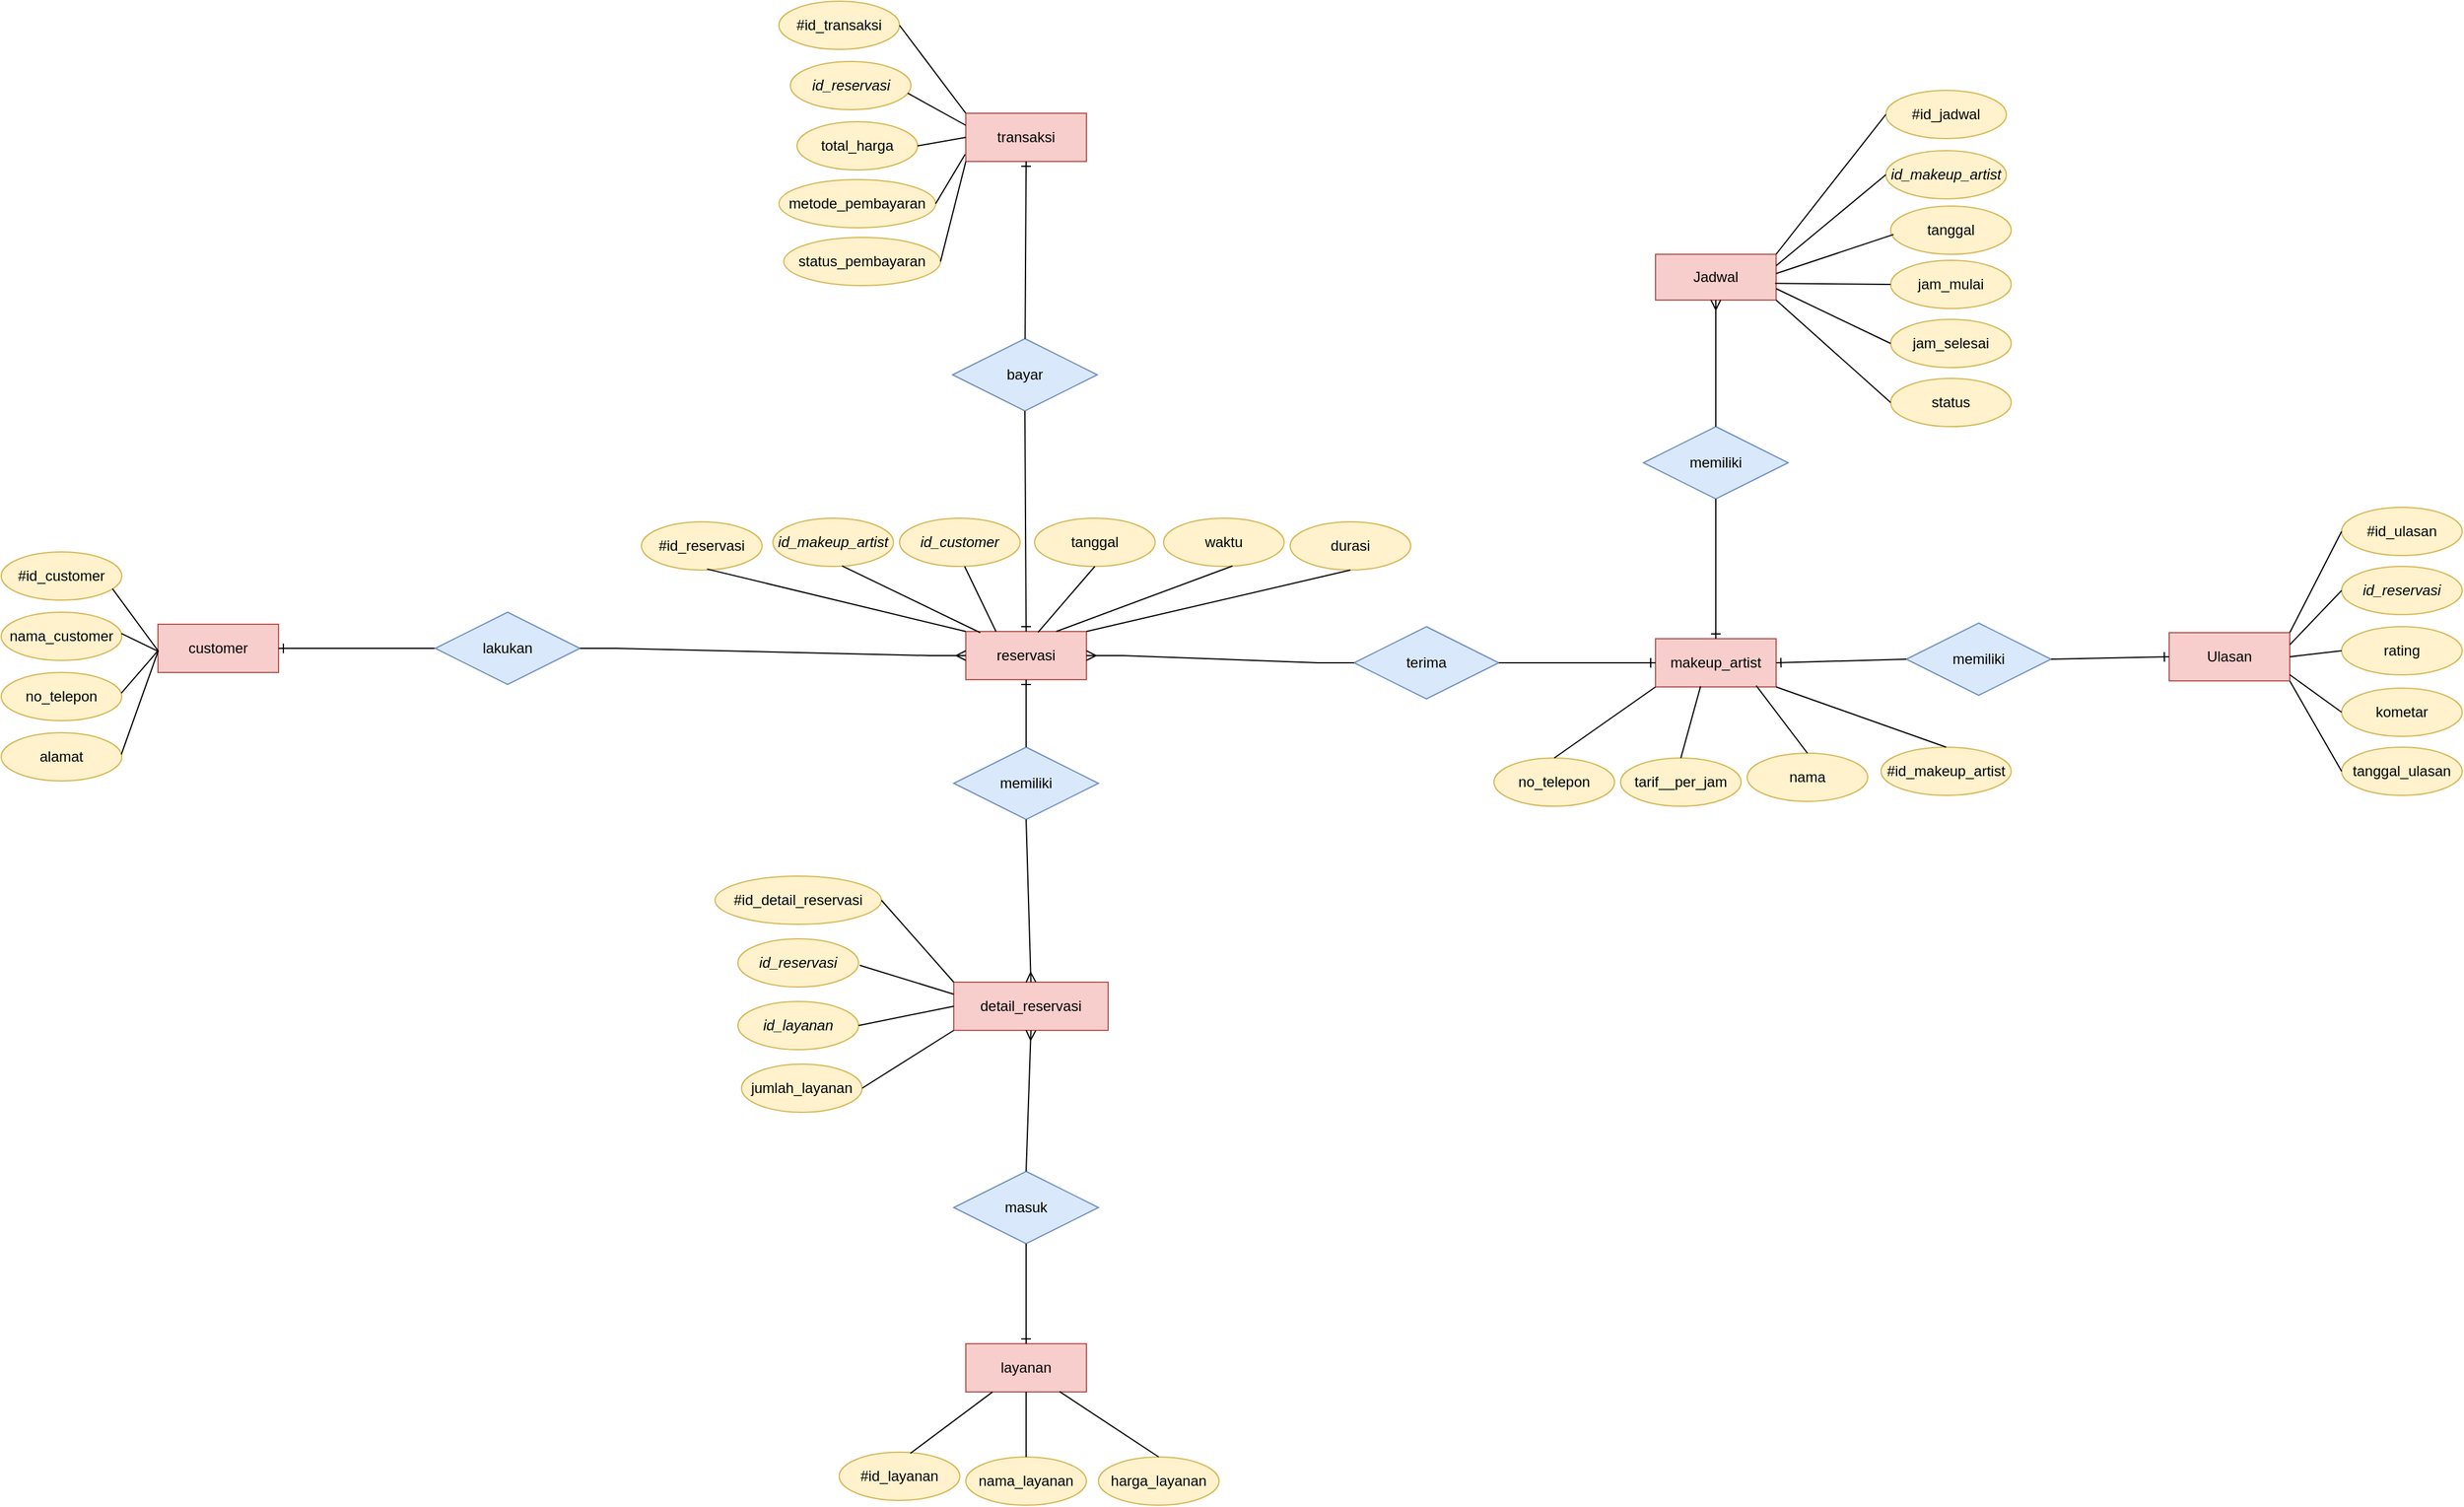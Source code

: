 <mxfile version="26.1.3">
  <diagram name="ERD" id="mqRnHoleAtuB4LZljWnc">
    <mxGraphModel dx="5177" dy="3597" grid="0" gridSize="10" guides="1" tooltips="1" connect="1" arrows="1" fold="1" page="0" pageScale="1" pageWidth="850" pageHeight="1100" math="0" shadow="0">
      <root>
        <mxCell id="0" />
        <mxCell id="1" parent="0" />
        <mxCell id="39gsjnchr3GjjbWTML9K-1" value="reservasi" style="whiteSpace=wrap;html=1;align=center;fillColor=#f8cecc;strokeColor=#b85450;" parent="1" vertex="1">
          <mxGeometry x="778" y="-820" width="100" height="40" as="geometry" />
        </mxCell>
        <mxCell id="39gsjnchr3GjjbWTML9K-2" value="transaksi" style="whiteSpace=wrap;html=1;align=center;fillColor=#f8cecc;strokeColor=#b85450;" parent="1" vertex="1">
          <mxGeometry x="778" y="-1250" width="100" height="40" as="geometry" />
        </mxCell>
        <mxCell id="39gsjnchr3GjjbWTML9K-3" value="makeup_artist" style="whiteSpace=wrap;html=1;align=center;fillColor=#f8cecc;strokeColor=#b85450;" parent="1" vertex="1">
          <mxGeometry x="1350" y="-814" width="100" height="40" as="geometry" />
        </mxCell>
        <mxCell id="39gsjnchr3GjjbWTML9K-4" value="layanan" style="whiteSpace=wrap;html=1;align=center;fillColor=#f8cecc;strokeColor=#b85450;" parent="1" vertex="1">
          <mxGeometry x="778" y="-229" width="100" height="40" as="geometry" />
        </mxCell>
        <mxCell id="39gsjnchr3GjjbWTML9K-5" value="customer" style="whiteSpace=wrap;html=1;align=center;fillColor=#f8cecc;strokeColor=#b85450;" parent="1" vertex="1">
          <mxGeometry x="108" y="-826" width="100" height="40" as="geometry" />
        </mxCell>
        <mxCell id="39gsjnchr3GjjbWTML9K-6" value="alamat" style="ellipse;whiteSpace=wrap;html=1;align=center;fillColor=#fff2cc;strokeColor=#d6b656;" parent="1" vertex="1">
          <mxGeometry x="-22" y="-736" width="100" height="40" as="geometry" />
        </mxCell>
        <mxCell id="39gsjnchr3GjjbWTML9K-7" value="no_telepon" style="ellipse;whiteSpace=wrap;html=1;align=center;fillColor=#fff2cc;strokeColor=#d6b656;" parent="1" vertex="1">
          <mxGeometry x="-22" y="-786" width="100" height="40" as="geometry" />
        </mxCell>
        <mxCell id="39gsjnchr3GjjbWTML9K-8" value="nama_customer" style="ellipse;whiteSpace=wrap;html=1;align=center;fillColor=#fff2cc;strokeColor=#d6b656;" parent="1" vertex="1">
          <mxGeometry x="-22" y="-836" width="100" height="40" as="geometry" />
        </mxCell>
        <mxCell id="39gsjnchr3GjjbWTML9K-9" value="#id_customer" style="ellipse;whiteSpace=wrap;html=1;align=center;fillColor=#fff2cc;strokeColor=#d6b656;" parent="1" vertex="1">
          <mxGeometry x="-22" y="-886" width="100" height="40" as="geometry" />
        </mxCell>
        <mxCell id="39gsjnchr3GjjbWTML9K-18" value="no_telepon" style="ellipse;whiteSpace=wrap;html=1;align=center;fillColor=#fff2cc;strokeColor=#d6b656;" parent="1" vertex="1">
          <mxGeometry x="1216" y="-715" width="100" height="40" as="geometry" />
        </mxCell>
        <mxCell id="39gsjnchr3GjjbWTML9K-19" value="tarif__per_jam" style="ellipse;whiteSpace=wrap;html=1;align=center;fillColor=#fff2cc;strokeColor=#d6b656;" parent="1" vertex="1">
          <mxGeometry x="1321" y="-715" width="100" height="40" as="geometry" />
        </mxCell>
        <mxCell id="39gsjnchr3GjjbWTML9K-21" value="nama" style="ellipse;whiteSpace=wrap;html=1;align=center;fillColor=#fff2cc;strokeColor=#d6b656;" parent="1" vertex="1">
          <mxGeometry x="1426" y="-719" width="100" height="40" as="geometry" />
        </mxCell>
        <mxCell id="39gsjnchr3GjjbWTML9K-22" value="#id_makeup_artist" style="ellipse;whiteSpace=wrap;html=1;align=center;fillColor=#fff2cc;strokeColor=#d6b656;" parent="1" vertex="1">
          <mxGeometry x="1537" y="-724" width="108" height="40" as="geometry" />
        </mxCell>
        <mxCell id="39gsjnchr3GjjbWTML9K-50" value="#id_layanan" style="ellipse;whiteSpace=wrap;html=1;align=center;fillColor=#fff2cc;strokeColor=#d6b656;" parent="1" vertex="1">
          <mxGeometry x="673" y="-139" width="100" height="40" as="geometry" />
        </mxCell>
        <mxCell id="39gsjnchr3GjjbWTML9K-59" value="#id_transaksi" style="ellipse;whiteSpace=wrap;html=1;align=center;fillColor=#fff2cc;strokeColor=#d6b656;" parent="1" vertex="1">
          <mxGeometry x="623" y="-1343" width="100" height="40" as="geometry" />
        </mxCell>
        <mxCell id="39gsjnchr3GjjbWTML9K-60" value="&lt;i&gt;id_reservasi&lt;/i&gt;" style="ellipse;whiteSpace=wrap;html=1;align=center;fillColor=#fff2cc;strokeColor=#d6b656;" parent="1" vertex="1">
          <mxGeometry x="632.5" y="-1293" width="100" height="40" as="geometry" />
        </mxCell>
        <mxCell id="39gsjnchr3GjjbWTML9K-61" value="total_harga" style="ellipse;whiteSpace=wrap;html=1;align=center;fillColor=#fff2cc;strokeColor=#d6b656;" parent="1" vertex="1">
          <mxGeometry x="638" y="-1243" width="100" height="40" as="geometry" />
        </mxCell>
        <mxCell id="39gsjnchr3GjjbWTML9K-62" value="metode_pembayaran" style="ellipse;whiteSpace=wrap;html=1;align=center;fillColor=#fff2cc;strokeColor=#d6b656;" parent="1" vertex="1">
          <mxGeometry x="623" y="-1195" width="130" height="40" as="geometry" />
        </mxCell>
        <mxCell id="39gsjnchr3GjjbWTML9K-63" value="status_pembayaran" style="ellipse;whiteSpace=wrap;html=1;align=center;fillColor=#fff2cc;strokeColor=#d6b656;" parent="1" vertex="1">
          <mxGeometry x="627" y="-1147" width="130" height="40" as="geometry" />
        </mxCell>
        <mxCell id="sZu51_ly2vgdn9Agz_vI-2" value="terima" style="shape=rhombus;perimeter=rhombusPerimeter;whiteSpace=wrap;html=1;align=center;fillColor=#dae8fc;strokeColor=#6c8ebf;" parent="1" vertex="1">
          <mxGeometry x="1100" y="-824" width="120" height="60" as="geometry" />
        </mxCell>
        <mxCell id="sZu51_ly2vgdn9Agz_vI-3" value="bayar" style="shape=rhombus;perimeter=rhombusPerimeter;whiteSpace=wrap;html=1;align=center;fillColor=#dae8fc;strokeColor=#6c8ebf;" parent="1" vertex="1">
          <mxGeometry x="767" y="-1063" width="120" height="60" as="geometry" />
        </mxCell>
        <mxCell id="sZu51_ly2vgdn9Agz_vI-16" value="" style="edgeStyle=entityRelationEdgeStyle;fontSize=12;html=1;endArrow=ERone;endFill=1;rounded=0;entryX=1;entryY=0.5;entryDx=0;entryDy=0;exitX=0;exitY=0.5;exitDx=0;exitDy=0;" parent="1" source="sZu51_ly2vgdn9Agz_vI-1" target="39gsjnchr3GjjbWTML9K-5" edge="1">
          <mxGeometry width="100" height="100" relative="1" as="geometry">
            <mxPoint x="258" y="-806" as="sourcePoint" />
            <mxPoint x="288" y="-856" as="targetPoint" />
            <Array as="points">
              <mxPoint x="288" y="-806" />
              <mxPoint x="331" y="-805" />
              <mxPoint x="335" y="-801" />
              <mxPoint x="332" y="-806" />
              <mxPoint x="290" y="-804" />
              <mxPoint x="285" y="-806" />
              <mxPoint x="290" y="-808" />
              <mxPoint x="401" y="-806" />
            </Array>
          </mxGeometry>
        </mxCell>
        <mxCell id="sZu51_ly2vgdn9Agz_vI-1" value="lakukan" style="shape=rhombus;perimeter=rhombusPerimeter;whiteSpace=wrap;html=1;align=center;fillColor=#dae8fc;strokeColor=#6c8ebf;" parent="1" vertex="1">
          <mxGeometry x="338" y="-836" width="120" height="60" as="geometry" />
        </mxCell>
        <mxCell id="sZu51_ly2vgdn9Agz_vI-18" value="" style="edgeStyle=entityRelationEdgeStyle;fontSize=12;html=1;endArrow=ERmany;rounded=0;exitX=1;exitY=0.5;exitDx=0;exitDy=0;entryX=0;entryY=0.5;entryDx=0;entryDy=0;" parent="1" source="sZu51_ly2vgdn9Agz_vI-1" target="39gsjnchr3GjjbWTML9K-1" edge="1">
          <mxGeometry width="100" height="100" relative="1" as="geometry">
            <mxPoint x="888" y="-720" as="sourcePoint" />
            <mxPoint x="988" y="-820" as="targetPoint" />
          </mxGeometry>
        </mxCell>
        <mxCell id="sZu51_ly2vgdn9Agz_vI-19" value="" style="edgeStyle=entityRelationEdgeStyle;fontSize=12;html=1;endArrow=ERone;endFill=1;rounded=0;exitX=1;exitY=0.5;exitDx=0;exitDy=0;" parent="1" source="sZu51_ly2vgdn9Agz_vI-2" target="39gsjnchr3GjjbWTML9K-3" edge="1">
          <mxGeometry width="100" height="100" relative="1" as="geometry">
            <mxPoint x="1084.48" y="-785.12" as="sourcePoint" />
            <mxPoint x="1467" y="-844" as="targetPoint" />
          </mxGeometry>
        </mxCell>
        <mxCell id="sZu51_ly2vgdn9Agz_vI-20" value="" style="edgeStyle=entityRelationEdgeStyle;fontSize=12;html=1;endArrow=ERmany;rounded=0;exitX=0;exitY=0.5;exitDx=0;exitDy=0;entryX=1;entryY=0.5;entryDx=0;entryDy=0;" parent="1" source="sZu51_ly2vgdn9Agz_vI-2" target="39gsjnchr3GjjbWTML9K-1" edge="1">
          <mxGeometry width="100" height="100" relative="1" as="geometry">
            <mxPoint x="1298" y="-770" as="sourcePoint" />
            <mxPoint x="1398" y="-870" as="targetPoint" />
          </mxGeometry>
        </mxCell>
        <mxCell id="sZu51_ly2vgdn9Agz_vI-32" value="" style="fontSize=12;html=1;endArrow=ERone;endFill=1;rounded=0;exitX=0.5;exitY=1;exitDx=0;exitDy=0;entryX=0.5;entryY=0;entryDx=0;entryDy=0;" parent="1" source="sZu51_ly2vgdn9Agz_vI-3" target="39gsjnchr3GjjbWTML9K-1" edge="1">
          <mxGeometry width="100" height="100" relative="1" as="geometry">
            <mxPoint x="1158" y="-900" as="sourcePoint" />
            <mxPoint x="898" y="-970.0" as="targetPoint" />
          </mxGeometry>
        </mxCell>
        <mxCell id="sZu51_ly2vgdn9Agz_vI-33" value="" style="fontSize=12;html=1;endArrow=ERone;endFill=1;rounded=0;entryX=0.5;entryY=1;entryDx=0;entryDy=0;" parent="1" source="sZu51_ly2vgdn9Agz_vI-3" target="39gsjnchr3GjjbWTML9K-2" edge="1">
          <mxGeometry width="100" height="100" relative="1" as="geometry">
            <mxPoint x="1040" y="-1077" as="sourcePoint" />
            <mxPoint x="764" y="-1357" as="targetPoint" />
          </mxGeometry>
        </mxCell>
        <mxCell id="sZu51_ly2vgdn9Agz_vI-106" value="nama_layanan" style="ellipse;whiteSpace=wrap;html=1;align=center;fillColor=#fff2cc;strokeColor=#d6b656;" parent="1" vertex="1">
          <mxGeometry x="778" y="-135" width="100" height="40" as="geometry" />
        </mxCell>
        <mxCell id="sZu51_ly2vgdn9Agz_vI-107" value="harga_layanan" style="ellipse;whiteSpace=wrap;html=1;align=center;fillColor=#fff2cc;strokeColor=#d6b656;" parent="1" vertex="1">
          <mxGeometry x="888" y="-135" width="100" height="40" as="geometry" />
        </mxCell>
        <mxCell id="0qoU3cZGfmDPqSJiigC--2" value="detail_reservasi" style="whiteSpace=wrap;html=1;align=center;fillColor=#f8cecc;strokeColor=#b85450;" parent="1" vertex="1">
          <mxGeometry x="768" y="-529" width="128" height="40" as="geometry" />
        </mxCell>
        <mxCell id="0qoU3cZGfmDPqSJiigC--4" value="&lt;i&gt;id_reservasi&lt;/i&gt;" style="ellipse;whiteSpace=wrap;html=1;align=center;fillColor=#fff2cc;strokeColor=#d6b656;" parent="1" vertex="1">
          <mxGeometry x="589" y="-565" width="100" height="40" as="geometry" />
        </mxCell>
        <mxCell id="0qoU3cZGfmDPqSJiigC--5" value="&lt;i&gt;id_layanan&lt;/i&gt;" style="ellipse;whiteSpace=wrap;html=1;align=center;fillColor=#fff2cc;strokeColor=#d6b656;" parent="1" vertex="1">
          <mxGeometry x="589" y="-513" width="100" height="40" as="geometry" />
        </mxCell>
        <mxCell id="0qoU3cZGfmDPqSJiigC--7" value="jumlah_layanan" style="ellipse;whiteSpace=wrap;html=1;align=center;fillColor=#fff2cc;strokeColor=#d6b656;" parent="1" vertex="1">
          <mxGeometry x="592" y="-461" width="100" height="40" as="geometry" />
        </mxCell>
        <mxCell id="0qoU3cZGfmDPqSJiigC--9" value="masuk" style="shape=rhombus;perimeter=rhombusPerimeter;whiteSpace=wrap;html=1;align=center;fillColor=#dae8fc;strokeColor=#6c8ebf;" parent="1" vertex="1">
          <mxGeometry x="768" y="-372" width="120" height="60" as="geometry" />
        </mxCell>
        <mxCell id="0qoU3cZGfmDPqSJiigC--10" value="memiliki" style="shape=rhombus;perimeter=rhombusPerimeter;whiteSpace=wrap;html=1;align=center;fillColor=#dae8fc;strokeColor=#6c8ebf;" parent="1" vertex="1">
          <mxGeometry x="768" y="-724" width="120" height="60" as="geometry" />
        </mxCell>
        <mxCell id="0qoU3cZGfmDPqSJiigC--18" value="" style="fontSize=12;html=1;endArrow=ERmany;rounded=0;exitX=0.5;exitY=1;exitDx=0;exitDy=0;entryX=0.5;entryY=0;entryDx=0;entryDy=0;" parent="1" source="0qoU3cZGfmDPqSJiigC--10" target="0qoU3cZGfmDPqSJiigC--2" edge="1">
          <mxGeometry width="100" height="100" relative="1" as="geometry">
            <mxPoint x="956" y="-770" as="sourcePoint" />
            <mxPoint x="994" y="-785" as="targetPoint" />
          </mxGeometry>
        </mxCell>
        <mxCell id="0qoU3cZGfmDPqSJiigC--19" value="" style="fontSize=12;html=1;endArrow=ERone;endFill=1;rounded=0;entryX=0.5;entryY=1;entryDx=0;entryDy=0;exitX=0.5;exitY=0;exitDx=0;exitDy=0;" parent="1" source="0qoU3cZGfmDPqSJiigC--10" target="39gsjnchr3GjjbWTML9K-1" edge="1">
          <mxGeometry width="100" height="100" relative="1" as="geometry">
            <mxPoint x="670" y="-680" as="sourcePoint" />
            <mxPoint x="770" y="-780" as="targetPoint" />
          </mxGeometry>
        </mxCell>
        <mxCell id="0qoU3cZGfmDPqSJiigC--20" value="" style="fontSize=12;html=1;endArrow=ERone;endFill=1;rounded=0;exitX=0.5;exitY=1;exitDx=0;exitDy=0;entryX=0.5;entryY=0;entryDx=0;entryDy=0;" parent="1" source="0qoU3cZGfmDPqSJiigC--9" target="39gsjnchr3GjjbWTML9K-4" edge="1">
          <mxGeometry width="100" height="100" relative="1" as="geometry">
            <mxPoint x="915" y="-564" as="sourcePoint" />
            <mxPoint x="964" y="-663" as="targetPoint" />
          </mxGeometry>
        </mxCell>
        <mxCell id="0qoU3cZGfmDPqSJiigC--21" value="" style="fontSize=12;html=1;endArrow=ERmany;rounded=0;exitX=0.5;exitY=0;exitDx=0;exitDy=0;entryX=0.5;entryY=1;entryDx=0;entryDy=0;" parent="1" source="0qoU3cZGfmDPqSJiigC--9" target="0qoU3cZGfmDPqSJiigC--2" edge="1">
          <mxGeometry width="100" height="100" relative="1" as="geometry">
            <mxPoint x="927" y="-659" as="sourcePoint" />
            <mxPoint x="979" y="-685" as="targetPoint" />
          </mxGeometry>
        </mxCell>
        <mxCell id="6PcZLeugjUfpTTE9w5N7-1" value="" style="endArrow=none;html=1;rounded=0;entryX=0.002;entryY=0.554;entryDx=0;entryDy=0;entryPerimeter=0;exitX=0.923;exitY=0.765;exitDx=0;exitDy=0;exitPerimeter=0;" parent="1" source="39gsjnchr3GjjbWTML9K-9" target="39gsjnchr3GjjbWTML9K-5" edge="1">
          <mxGeometry relative="1" as="geometry">
            <mxPoint x="-3" y="-798" as="sourcePoint" />
            <mxPoint x="157" y="-798" as="targetPoint" />
          </mxGeometry>
        </mxCell>
        <mxCell id="6PcZLeugjUfpTTE9w5N7-2" value="" style="endArrow=none;html=1;rounded=0;entryX=0.007;entryY=0.567;entryDx=0;entryDy=0;entryPerimeter=0;exitX=0.997;exitY=0.442;exitDx=0;exitDy=0;exitPerimeter=0;" parent="1" source="39gsjnchr3GjjbWTML9K-8" target="39gsjnchr3GjjbWTML9K-5" edge="1">
          <mxGeometry relative="1" as="geometry">
            <mxPoint x="85" y="-856" as="sourcePoint" />
            <mxPoint x="118" y="-794" as="targetPoint" />
          </mxGeometry>
        </mxCell>
        <mxCell id="6PcZLeugjUfpTTE9w5N7-5" value="" style="endArrow=none;html=1;rounded=0;entryX=0.014;entryY=0.573;entryDx=0;entryDy=0;entryPerimeter=0;exitX=0.996;exitY=0.43;exitDx=0;exitDy=0;exitPerimeter=0;" parent="1" source="39gsjnchr3GjjbWTML9K-7" edge="1">
          <mxGeometry relative="1" as="geometry">
            <mxPoint x="74.8" y="-767.68" as="sourcePoint" />
            <mxPoint x="108" y="-804" as="targetPoint" />
          </mxGeometry>
        </mxCell>
        <mxCell id="6PcZLeugjUfpTTE9w5N7-6" value="" style="endArrow=none;html=1;rounded=0;entryX=-0.001;entryY=0.574;entryDx=0;entryDy=0;entryPerimeter=0;exitX=0.996;exitY=0.451;exitDx=0;exitDy=0;exitPerimeter=0;" parent="1" source="39gsjnchr3GjjbWTML9K-6" target="39gsjnchr3GjjbWTML9K-5" edge="1">
          <mxGeometry relative="1" as="geometry">
            <mxPoint x="86" y="-757" as="sourcePoint" />
            <mxPoint x="119" y="-793" as="targetPoint" />
          </mxGeometry>
        </mxCell>
        <mxCell id="6PcZLeugjUfpTTE9w5N7-15" value="" style="endArrow=none;html=1;rounded=0;exitX=1;exitY=1;exitDx=0;exitDy=0;entryX=0.5;entryY=0;entryDx=0;entryDy=0;" parent="1" source="39gsjnchr3GjjbWTML9K-3" target="39gsjnchr3GjjbWTML9K-22" edge="1">
          <mxGeometry relative="1" as="geometry">
            <mxPoint x="1424" y="-822" as="sourcePoint" />
            <mxPoint x="1584" y="-822" as="targetPoint" />
          </mxGeometry>
        </mxCell>
        <mxCell id="6PcZLeugjUfpTTE9w5N7-16" value="" style="endArrow=none;html=1;rounded=0;exitX=0.835;exitY=0.974;exitDx=0;exitDy=0;entryX=0.5;entryY=0;entryDx=0;entryDy=0;exitPerimeter=0;" parent="1" source="39gsjnchr3GjjbWTML9K-3" target="39gsjnchr3GjjbWTML9K-21" edge="1">
          <mxGeometry relative="1" as="geometry">
            <mxPoint x="1439" y="-804" as="sourcePoint" />
            <mxPoint x="1499" y="-880" as="targetPoint" />
            <Array as="points" />
          </mxGeometry>
        </mxCell>
        <mxCell id="6PcZLeugjUfpTTE9w5N7-18" value="" style="endArrow=none;html=1;rounded=0;exitX=0.374;exitY=0.985;exitDx=0;exitDy=0;entryX=0.5;entryY=0;entryDx=0;entryDy=0;exitPerimeter=0;" parent="1" source="39gsjnchr3GjjbWTML9K-3" target="39gsjnchr3GjjbWTML9K-19" edge="1">
          <mxGeometry relative="1" as="geometry">
            <mxPoint x="1459" y="-782" as="sourcePoint" />
            <mxPoint x="1497" y="-782" as="targetPoint" />
          </mxGeometry>
        </mxCell>
        <mxCell id="6PcZLeugjUfpTTE9w5N7-19" value="" style="endArrow=none;html=1;rounded=0;exitX=0;exitY=1;exitDx=0;exitDy=0;entryX=0.5;entryY=0;entryDx=0;entryDy=0;" parent="1" source="39gsjnchr3GjjbWTML9K-3" target="39gsjnchr3GjjbWTML9K-18" edge="1">
          <mxGeometry relative="1" as="geometry">
            <mxPoint x="1469" y="-772" as="sourcePoint" />
            <mxPoint x="1507" y="-772" as="targetPoint" />
          </mxGeometry>
        </mxCell>
        <mxCell id="6PcZLeugjUfpTTE9w5N7-20" value="" style="endArrow=none;html=1;rounded=0;entryX=0.221;entryY=1.001;entryDx=0;entryDy=0;entryPerimeter=0;" parent="1" target="39gsjnchr3GjjbWTML9K-4" edge="1">
          <mxGeometry relative="1" as="geometry">
            <mxPoint x="732" y="-138" as="sourcePoint" />
            <mxPoint x="781" y="-248" as="targetPoint" />
          </mxGeometry>
        </mxCell>
        <mxCell id="6PcZLeugjUfpTTE9w5N7-21" value="" style="endArrow=none;html=1;rounded=0;entryX=0.5;entryY=1;entryDx=0;entryDy=0;exitX=0.5;exitY=0;exitDx=0;exitDy=0;" parent="1" source="sZu51_ly2vgdn9Agz_vI-106" target="39gsjnchr3GjjbWTML9K-4" edge="1">
          <mxGeometry relative="1" as="geometry">
            <mxPoint x="742" y="-128" as="sourcePoint" />
            <mxPoint x="810" y="-179" as="targetPoint" />
          </mxGeometry>
        </mxCell>
        <mxCell id="6PcZLeugjUfpTTE9w5N7-22" value="" style="endArrow=none;html=1;rounded=0;entryX=0.777;entryY=0.992;entryDx=0;entryDy=0;exitX=0.5;exitY=0;exitDx=0;exitDy=0;entryPerimeter=0;" parent="1" source="sZu51_ly2vgdn9Agz_vI-107" target="39gsjnchr3GjjbWTML9K-4" edge="1">
          <mxGeometry relative="1" as="geometry">
            <mxPoint x="931.9" y="-138.64" as="sourcePoint" />
            <mxPoint x="838" y="-179" as="targetPoint" />
          </mxGeometry>
        </mxCell>
        <mxCell id="6PcZLeugjUfpTTE9w5N7-27" value="" style="endArrow=none;html=1;rounded=0;exitX=1;exitY=0.5;exitDx=0;exitDy=0;entryX=0;entryY=0;entryDx=0;entryDy=0;" parent="1" source="39gsjnchr3GjjbWTML9K-59" target="39gsjnchr3GjjbWTML9K-2" edge="1">
          <mxGeometry relative="1" as="geometry">
            <mxPoint x="385" y="-1225" as="sourcePoint" />
            <mxPoint x="545" y="-1225" as="targetPoint" />
          </mxGeometry>
        </mxCell>
        <mxCell id="6PcZLeugjUfpTTE9w5N7-28" value="" style="endArrow=none;html=1;rounded=0;exitX=0.973;exitY=0.658;exitDx=0;exitDy=0;exitPerimeter=0;entryX=0;entryY=0.25;entryDx=0;entryDy=0;" parent="1" source="39gsjnchr3GjjbWTML9K-60" target="39gsjnchr3GjjbWTML9K-2" edge="1">
          <mxGeometry relative="1" as="geometry">
            <mxPoint x="269" y="-1180" as="sourcePoint" />
            <mxPoint x="778" y="-1226" as="targetPoint" />
          </mxGeometry>
        </mxCell>
        <mxCell id="6PcZLeugjUfpTTE9w5N7-29" value="" style="endArrow=none;html=1;rounded=0;exitX=1;exitY=0.5;exitDx=0;exitDy=0;entryX=0;entryY=0.5;entryDx=0;entryDy=0;" parent="1" source="39gsjnchr3GjjbWTML9K-61" target="39gsjnchr3GjjbWTML9K-2" edge="1">
          <mxGeometry relative="1" as="geometry">
            <mxPoint x="379" y="-1180" as="sourcePoint" />
            <mxPoint x="457" y="-1220" as="targetPoint" />
          </mxGeometry>
        </mxCell>
        <mxCell id="6PcZLeugjUfpTTE9w5N7-30" value="" style="endArrow=none;html=1;rounded=0;exitX=1;exitY=0.5;exitDx=0;exitDy=0;entryX=-0.006;entryY=0.854;entryDx=0;entryDy=0;entryPerimeter=0;" parent="1" source="39gsjnchr3GjjbWTML9K-62" target="39gsjnchr3GjjbWTML9K-2" edge="1">
          <mxGeometry relative="1" as="geometry">
            <mxPoint x="389" y="-1170" as="sourcePoint" />
            <mxPoint x="467" y="-1210" as="targetPoint" />
          </mxGeometry>
        </mxCell>
        <mxCell id="6PcZLeugjUfpTTE9w5N7-31" value="" style="endArrow=none;html=1;rounded=0;exitX=1;exitY=0.5;exitDx=0;exitDy=0;entryX=0;entryY=1;entryDx=0;entryDy=0;" parent="1" source="39gsjnchr3GjjbWTML9K-63" target="39gsjnchr3GjjbWTML9K-2" edge="1">
          <mxGeometry relative="1" as="geometry">
            <mxPoint x="399" y="-1160" as="sourcePoint" />
            <mxPoint x="477" y="-1200" as="targetPoint" />
          </mxGeometry>
        </mxCell>
        <mxCell id="jK-fs9268fX802XM6aWN-2" value="memiliki" style="shape=rhombus;perimeter=rhombusPerimeter;whiteSpace=wrap;html=1;align=center;fillColor=#dae8fc;strokeColor=#6c8ebf;" parent="1" vertex="1">
          <mxGeometry x="1340" y="-990" width="120" height="60" as="geometry" />
        </mxCell>
        <mxCell id="jK-fs9268fX802XM6aWN-3" value="Jadwal" style="whiteSpace=wrap;html=1;align=center;fillColor=#f8cecc;strokeColor=#b85450;" parent="1" vertex="1">
          <mxGeometry x="1350" y="-1133" width="100" height="38" as="geometry" />
        </mxCell>
        <mxCell id="jK-fs9268fX802XM6aWN-5" value="" style="fontSize=12;html=1;endArrow=ERone;endFill=1;rounded=0;exitX=0.5;exitY=1;exitDx=0;exitDy=0;entryX=0.5;entryY=0;entryDx=0;entryDy=0;" parent="1" source="jK-fs9268fX802XM6aWN-2" target="39gsjnchr3GjjbWTML9K-3" edge="1">
          <mxGeometry width="100" height="100" relative="1" as="geometry">
            <mxPoint x="1155" y="-860" as="sourcePoint" />
            <mxPoint x="1255" y="-960" as="targetPoint" />
          </mxGeometry>
        </mxCell>
        <mxCell id="jK-fs9268fX802XM6aWN-6" value="" style="fontSize=12;html=1;endArrow=ERmany;rounded=0;exitX=0.5;exitY=0;exitDx=0;exitDy=0;entryX=0.5;entryY=1;entryDx=0;entryDy=0;" parent="1" source="jK-fs9268fX802XM6aWN-2" target="jK-fs9268fX802XM6aWN-3" edge="1">
          <mxGeometry width="100" height="100" relative="1" as="geometry">
            <mxPoint x="1155" y="-1018" as="sourcePoint" />
            <mxPoint x="1255" y="-1118" as="targetPoint" />
          </mxGeometry>
        </mxCell>
        <mxCell id="jK-fs9268fX802XM6aWN-7" value="memiliki" style="shape=rhombus;perimeter=rhombusPerimeter;whiteSpace=wrap;html=1;align=center;fillColor=#dae8fc;strokeColor=#6c8ebf;" parent="1" vertex="1">
          <mxGeometry x="1558" y="-827" width="120" height="60" as="geometry" />
        </mxCell>
        <mxCell id="jK-fs9268fX802XM6aWN-8" value="Ulasan" style="whiteSpace=wrap;html=1;align=center;fillColor=#f8cecc;strokeColor=#b85450;" parent="1" vertex="1">
          <mxGeometry x="1776" y="-819" width="100" height="40" as="geometry" />
        </mxCell>
        <mxCell id="jK-fs9268fX802XM6aWN-9" value="" style="fontSize=12;html=1;endArrow=ERone;endFill=1;rounded=0;exitX=1;exitY=0.5;exitDx=0;exitDy=0;entryX=0;entryY=0.5;entryDx=0;entryDy=0;" parent="1" source="jK-fs9268fX802XM6aWN-7" target="jK-fs9268fX802XM6aWN-8" edge="1">
          <mxGeometry width="100" height="100" relative="1" as="geometry">
            <mxPoint x="1756" y="-798.0" as="sourcePoint" />
            <mxPoint x="1912" y="-1052" as="targetPoint" />
          </mxGeometry>
        </mxCell>
        <mxCell id="jK-fs9268fX802XM6aWN-11" value="&lt;i&gt;id_makeup_artist&lt;/i&gt;" style="ellipse;whiteSpace=wrap;html=1;align=center;fillColor=#fff2cc;strokeColor=#d6b656;" parent="1" vertex="1">
          <mxGeometry x="1541" y="-1219" width="100" height="40" as="geometry" />
        </mxCell>
        <mxCell id="jK-fs9268fX802XM6aWN-12" value="jam_mulai" style="ellipse;whiteSpace=wrap;html=1;align=center;fillColor=#fff2cc;strokeColor=#d6b656;" parent="1" vertex="1">
          <mxGeometry x="1545" y="-1128" width="100" height="40" as="geometry" />
        </mxCell>
        <mxCell id="jK-fs9268fX802XM6aWN-13" value="jam_selesai" style="ellipse;whiteSpace=wrap;html=1;align=center;fillColor=#fff2cc;strokeColor=#d6b656;" parent="1" vertex="1">
          <mxGeometry x="1545" y="-1079" width="100" height="40" as="geometry" />
        </mxCell>
        <mxCell id="jK-fs9268fX802XM6aWN-14" value="status" style="ellipse;whiteSpace=wrap;html=1;align=center;fillColor=#fff2cc;strokeColor=#d6b656;" parent="1" vertex="1">
          <mxGeometry x="1545" y="-1030" width="100" height="40" as="geometry" />
        </mxCell>
        <mxCell id="jK-fs9268fX802XM6aWN-17" value="#id_jadwal" style="ellipse;whiteSpace=wrap;html=1;align=center;fillColor=#fff2cc;strokeColor=#d6b656;" parent="1" vertex="1">
          <mxGeometry x="1541" y="-1269" width="100" height="40" as="geometry" />
        </mxCell>
        <mxCell id="jK-fs9268fX802XM6aWN-18" value="tanggal" style="ellipse;whiteSpace=wrap;html=1;align=center;fillColor=#fff2cc;strokeColor=#d6b656;" parent="1" vertex="1">
          <mxGeometry x="1545" y="-1173" width="100" height="40" as="geometry" />
        </mxCell>
        <mxCell id="jK-fs9268fX802XM6aWN-19" value="kometar" style="ellipse;whiteSpace=wrap;html=1;align=center;fillColor=#fff2cc;strokeColor=#d6b656;" parent="1" vertex="1">
          <mxGeometry x="1919" y="-773" width="100" height="40" as="geometry" />
        </mxCell>
        <mxCell id="jK-fs9268fX802XM6aWN-20" value="rating" style="ellipse;whiteSpace=wrap;html=1;align=center;fillColor=#fff2cc;strokeColor=#d6b656;" parent="1" vertex="1">
          <mxGeometry x="1919" y="-824" width="100" height="40" as="geometry" />
        </mxCell>
        <mxCell id="jK-fs9268fX802XM6aWN-21" value="&lt;i&gt;id_reservasi&lt;/i&gt;" style="ellipse;whiteSpace=wrap;html=1;align=center;fillColor=#fff2cc;strokeColor=#d6b656;" parent="1" vertex="1">
          <mxGeometry x="1919" y="-874" width="100" height="40" as="geometry" />
        </mxCell>
        <mxCell id="jK-fs9268fX802XM6aWN-22" value="#id_ulasan" style="ellipse;whiteSpace=wrap;html=1;align=center;fillColor=#fff2cc;strokeColor=#d6b656;" parent="1" vertex="1">
          <mxGeometry x="1919" y="-923" width="100" height="40" as="geometry" />
        </mxCell>
        <mxCell id="jK-fs9268fX802XM6aWN-25" value="tanggal_ulasan" style="ellipse;whiteSpace=wrap;html=1;align=center;fillColor=#fff2cc;strokeColor=#d6b656;" parent="1" vertex="1">
          <mxGeometry x="1919" y="-724" width="100" height="40" as="geometry" />
        </mxCell>
        <mxCell id="jK-fs9268fX802XM6aWN-28" value="" style="endArrow=none;html=1;rounded=0;exitX=1;exitY=0;exitDx=0;exitDy=0;entryX=0;entryY=0.5;entryDx=0;entryDy=0;" parent="1" source="jK-fs9268fX802XM6aWN-8" target="jK-fs9268fX802XM6aWN-22" edge="1">
          <mxGeometry relative="1" as="geometry">
            <mxPoint x="1912" y="-857" as="sourcePoint" />
            <mxPoint x="2072" y="-857" as="targetPoint" />
          </mxGeometry>
        </mxCell>
        <mxCell id="jK-fs9268fX802XM6aWN-29" value="" style="endArrow=none;html=1;rounded=0;exitX=1;exitY=1;exitDx=0;exitDy=0;entryX=0;entryY=0.5;entryDx=0;entryDy=0;" parent="1" source="jK-fs9268fX802XM6aWN-8" target="jK-fs9268fX802XM6aWN-25" edge="1">
          <mxGeometry relative="1" as="geometry">
            <mxPoint x="1912" y="-857" as="sourcePoint" />
            <mxPoint x="2072" y="-857" as="targetPoint" />
          </mxGeometry>
        </mxCell>
        <mxCell id="jK-fs9268fX802XM6aWN-30" value="" style="endArrow=none;html=1;rounded=0;exitX=0.998;exitY=0.868;exitDx=0;exitDy=0;exitPerimeter=0;entryX=0;entryY=0.5;entryDx=0;entryDy=0;" parent="1" source="jK-fs9268fX802XM6aWN-8" target="jK-fs9268fX802XM6aWN-19" edge="1">
          <mxGeometry relative="1" as="geometry">
            <mxPoint x="1912" y="-857" as="sourcePoint" />
            <mxPoint x="2072" y="-857" as="targetPoint" />
          </mxGeometry>
        </mxCell>
        <mxCell id="jK-fs9268fX802XM6aWN-31" value="" style="endArrow=none;html=1;rounded=0;exitX=1;exitY=0.5;exitDx=0;exitDy=0;entryX=0;entryY=0.5;entryDx=0;entryDy=0;" parent="1" source="jK-fs9268fX802XM6aWN-8" target="jK-fs9268fX802XM6aWN-20" edge="1">
          <mxGeometry relative="1" as="geometry">
            <mxPoint x="1912" y="-857" as="sourcePoint" />
            <mxPoint x="2072" y="-857" as="targetPoint" />
          </mxGeometry>
        </mxCell>
        <mxCell id="jK-fs9268fX802XM6aWN-32" value="" style="endArrow=none;html=1;rounded=0;entryX=0;entryY=0.5;entryDx=0;entryDy=0;exitX=1;exitY=0.25;exitDx=0;exitDy=0;" parent="1" source="jK-fs9268fX802XM6aWN-8" target="jK-fs9268fX802XM6aWN-21" edge="1">
          <mxGeometry relative="1" as="geometry">
            <mxPoint x="1877" y="-809" as="sourcePoint" />
            <mxPoint x="2072" y="-857" as="targetPoint" />
          </mxGeometry>
        </mxCell>
        <mxCell id="jK-fs9268fX802XM6aWN-33" value="" style="endArrow=none;html=1;rounded=0;entryX=0;entryY=0.5;entryDx=0;entryDy=0;exitX=1;exitY=1;exitDx=0;exitDy=0;" parent="1" source="jK-fs9268fX802XM6aWN-3" target="jK-fs9268fX802XM6aWN-14" edge="1">
          <mxGeometry relative="1" as="geometry">
            <mxPoint x="1251" y="-1173" as="sourcePoint" />
            <mxPoint x="1411" y="-1173" as="targetPoint" />
          </mxGeometry>
        </mxCell>
        <mxCell id="jK-fs9268fX802XM6aWN-34" value="" style="endArrow=none;html=1;rounded=0;exitX=1;exitY=0.75;exitDx=0;exitDy=0;entryX=0;entryY=0.5;entryDx=0;entryDy=0;" parent="1" source="jK-fs9268fX802XM6aWN-3" target="jK-fs9268fX802XM6aWN-13" edge="1">
          <mxGeometry relative="1" as="geometry">
            <mxPoint x="1251" y="-1173" as="sourcePoint" />
            <mxPoint x="1561" y="-1091" as="targetPoint" />
          </mxGeometry>
        </mxCell>
        <mxCell id="jK-fs9268fX802XM6aWN-35" value="" style="endArrow=none;html=1;rounded=0;exitX=0;exitY=0.5;exitDx=0;exitDy=0;entryX=0.992;entryY=0.636;entryDx=0;entryDy=0;entryPerimeter=0;" parent="1" source="jK-fs9268fX802XM6aWN-12" target="jK-fs9268fX802XM6aWN-3" edge="1">
          <mxGeometry relative="1" as="geometry">
            <mxPoint x="1251" y="-1173" as="sourcePoint" />
            <mxPoint x="1411" y="-1173" as="targetPoint" />
          </mxGeometry>
        </mxCell>
        <mxCell id="jK-fs9268fX802XM6aWN-36" value="" style="endArrow=none;html=1;rounded=0;exitX=0.024;exitY=0.589;exitDx=0;exitDy=0;exitPerimeter=0;" parent="1" source="jK-fs9268fX802XM6aWN-18" edge="1">
          <mxGeometry relative="1" as="geometry">
            <mxPoint x="1281" y="-1197" as="sourcePoint" />
            <mxPoint x="1450" y="-1117" as="targetPoint" />
          </mxGeometry>
        </mxCell>
        <mxCell id="jK-fs9268fX802XM6aWN-37" value="" style="endArrow=none;html=1;rounded=0;exitX=0;exitY=0.5;exitDx=0;exitDy=0;entryX=1;entryY=0.25;entryDx=0;entryDy=0;" parent="1" source="jK-fs9268fX802XM6aWN-11" target="jK-fs9268fX802XM6aWN-3" edge="1">
          <mxGeometry relative="1" as="geometry">
            <mxPoint x="1251" y="-1173" as="sourcePoint" />
            <mxPoint x="1411" y="-1173" as="targetPoint" />
          </mxGeometry>
        </mxCell>
        <mxCell id="jK-fs9268fX802XM6aWN-38" value="" style="endArrow=none;html=1;rounded=0;exitX=0;exitY=0.5;exitDx=0;exitDy=0;entryX=1;entryY=0;entryDx=0;entryDy=0;" parent="1" source="jK-fs9268fX802XM6aWN-17" target="jK-fs9268fX802XM6aWN-3" edge="1">
          <mxGeometry relative="1" as="geometry">
            <mxPoint x="1251" y="-1173" as="sourcePoint" />
            <mxPoint x="1350" y="-1133" as="targetPoint" />
          </mxGeometry>
        </mxCell>
        <mxCell id="0qoU3cZGfmDPqSJiigC--3" value="#id_detail_reservasi" style="ellipse;whiteSpace=wrap;html=1;align=center;fillColor=#fff2cc;strokeColor=#d6b656;" parent="1" vertex="1">
          <mxGeometry x="570" y="-617" width="138" height="40" as="geometry" />
        </mxCell>
        <mxCell id="jK-fs9268fX802XM6aWN-42" value="" style="endArrow=none;html=1;rounded=0;entryX=0;entryY=0.25;entryDx=0;entryDy=0;" parent="1" target="0qoU3cZGfmDPqSJiigC--2" edge="1">
          <mxGeometry relative="1" as="geometry">
            <mxPoint x="690" y="-543" as="sourcePoint" />
            <mxPoint x="979" y="-327" as="targetPoint" />
          </mxGeometry>
        </mxCell>
        <mxCell id="jK-fs9268fX802XM6aWN-43" value="" style="endArrow=none;html=1;rounded=0;entryX=0;entryY=0.5;entryDx=0;entryDy=0;exitX=1;exitY=0.5;exitDx=0;exitDy=0;" parent="1" source="0qoU3cZGfmDPqSJiigC--5" target="0qoU3cZGfmDPqSJiigC--2" edge="1">
          <mxGeometry relative="1" as="geometry">
            <mxPoint x="690" y="-493" as="sourcePoint" />
            <mxPoint x="879" y="-343" as="targetPoint" />
          </mxGeometry>
        </mxCell>
        <mxCell id="jK-fs9268fX802XM6aWN-44" value="" style="endArrow=none;html=1;rounded=0;exitX=1;exitY=0.5;exitDx=0;exitDy=0;entryX=0;entryY=1;entryDx=0;entryDy=0;" parent="1" source="0qoU3cZGfmDPqSJiigC--7" target="0qoU3cZGfmDPqSJiigC--2" edge="1">
          <mxGeometry relative="1" as="geometry">
            <mxPoint x="879" y="-287" as="sourcePoint" />
            <mxPoint x="765" y="-487" as="targetPoint" />
          </mxGeometry>
        </mxCell>
        <mxCell id="jK-fs9268fX802XM6aWN-45" value="" style="endArrow=none;html=1;rounded=0;exitX=1;exitY=0.5;exitDx=0;exitDy=0;entryX=0;entryY=0;entryDx=0;entryDy=0;" parent="1" source="0qoU3cZGfmDPqSJiigC--3" target="0qoU3cZGfmDPqSJiigC--2" edge="1">
          <mxGeometry relative="1" as="geometry">
            <mxPoint x="889" y="-277" as="sourcePoint" />
            <mxPoint x="899" y="-323" as="targetPoint" />
          </mxGeometry>
        </mxCell>
        <mxCell id="G_YT_Ib_IAxxmoJ92L7t-1" value="waktu" style="ellipse;whiteSpace=wrap;html=1;align=center;fillColor=#fff2cc;strokeColor=#d6b656;" vertex="1" parent="1">
          <mxGeometry x="942" y="-914" width="100" height="40" as="geometry" />
        </mxCell>
        <mxCell id="G_YT_Ib_IAxxmoJ92L7t-2" value="durasi" style="ellipse;whiteSpace=wrap;html=1;align=center;fillColor=#fff2cc;strokeColor=#d6b656;" vertex="1" parent="1">
          <mxGeometry x="1047" y="-911" width="100" height="40" as="geometry" />
        </mxCell>
        <mxCell id="G_YT_Ib_IAxxmoJ92L7t-3" value="tanggal" style="ellipse;whiteSpace=wrap;html=1;align=center;fillColor=#fff2cc;strokeColor=#d6b656;" vertex="1" parent="1">
          <mxGeometry x="835" y="-914" width="100" height="40" as="geometry" />
        </mxCell>
        <mxCell id="G_YT_Ib_IAxxmoJ92L7t-4" value="&lt;i&gt;id_makeup_artist&lt;/i&gt;" style="ellipse;whiteSpace=wrap;html=1;align=center;fillColor=#fff2cc;strokeColor=#d6b656;" vertex="1" parent="1">
          <mxGeometry x="618" y="-914" width="100" height="40" as="geometry" />
        </mxCell>
        <mxCell id="G_YT_Ib_IAxxmoJ92L7t-5" value="#id_reservasi" style="ellipse;whiteSpace=wrap;html=1;align=center;fillColor=#fff2cc;strokeColor=#d6b656;" vertex="1" parent="1">
          <mxGeometry x="509" y="-911" width="100" height="40" as="geometry" />
        </mxCell>
        <mxCell id="G_YT_Ib_IAxxmoJ92L7t-6" value="&lt;i&gt;id_customer&lt;/i&gt;" style="ellipse;whiteSpace=wrap;html=1;align=center;fillColor=#fff2cc;strokeColor=#d6b656;" vertex="1" parent="1">
          <mxGeometry x="723" y="-914" width="100" height="40" as="geometry" />
        </mxCell>
        <mxCell id="G_YT_Ib_IAxxmoJ92L7t-9" value="" style="fontSize=12;html=1;endArrow=ERone;endFill=1;rounded=0;exitX=0;exitY=0.5;exitDx=0;exitDy=0;entryX=1;entryY=0.5;entryDx=0;entryDy=0;" edge="1" parent="1" source="jK-fs9268fX802XM6aWN-7" target="39gsjnchr3GjjbWTML9K-3">
          <mxGeometry width="100" height="100" relative="1" as="geometry">
            <mxPoint x="1687" y="-794" as="sourcePoint" />
            <mxPoint x="1702" y="-796" as="targetPoint" />
          </mxGeometry>
        </mxCell>
        <mxCell id="G_YT_Ib_IAxxmoJ92L7t-14" value="" style="endArrow=none;html=1;rounded=0;entryX=0;entryY=0;entryDx=0;entryDy=0;exitX=0.544;exitY=0.98;exitDx=0;exitDy=0;exitPerimeter=0;" edge="1" parent="1" source="G_YT_Ib_IAxxmoJ92L7t-5" target="39gsjnchr3GjjbWTML9K-1">
          <mxGeometry relative="1" as="geometry">
            <mxPoint x="567" y="-874" as="sourcePoint" />
            <mxPoint x="605" y="-823" as="targetPoint" />
          </mxGeometry>
        </mxCell>
        <mxCell id="G_YT_Ib_IAxxmoJ92L7t-15" value="" style="endArrow=none;html=1;rounded=0;exitX=0.573;exitY=0.99;exitDx=0;exitDy=0;exitPerimeter=0;" edge="1" parent="1" source="G_YT_Ib_IAxxmoJ92L7t-4">
          <mxGeometry relative="1" as="geometry">
            <mxPoint x="573" y="-862" as="sourcePoint" />
            <mxPoint x="790" y="-819" as="targetPoint" />
          </mxGeometry>
        </mxCell>
        <mxCell id="G_YT_Ib_IAxxmoJ92L7t-16" value="" style="endArrow=none;html=1;rounded=0;entryX=0.25;entryY=0;entryDx=0;entryDy=0;exitX=0.54;exitY=1;exitDx=0;exitDy=0;exitPerimeter=0;" edge="1" parent="1" source="G_YT_Ib_IAxxmoJ92L7t-6" target="39gsjnchr3GjjbWTML9K-1">
          <mxGeometry relative="1" as="geometry">
            <mxPoint x="685" y="-864" as="sourcePoint" />
            <mxPoint x="800" y="-812" as="targetPoint" />
          </mxGeometry>
        </mxCell>
        <mxCell id="G_YT_Ib_IAxxmoJ92L7t-17" value="" style="endArrow=none;html=1;rounded=0;entryX=0.599;entryY=0.017;entryDx=0;entryDy=0;exitX=0.5;exitY=1;exitDx=0;exitDy=0;entryPerimeter=0;" edge="1" parent="1" source="G_YT_Ib_IAxxmoJ92L7t-3" target="39gsjnchr3GjjbWTML9K-1">
          <mxGeometry relative="1" as="geometry">
            <mxPoint x="787" y="-864" as="sourcePoint" />
            <mxPoint x="813" y="-810" as="targetPoint" />
          </mxGeometry>
        </mxCell>
        <mxCell id="G_YT_Ib_IAxxmoJ92L7t-18" value="" style="endArrow=none;html=1;rounded=0;entryX=0.75;entryY=0;entryDx=0;entryDy=0;exitX=0.572;exitY=0.99;exitDx=0;exitDy=0;exitPerimeter=0;" edge="1" parent="1" source="G_YT_Ib_IAxxmoJ92L7t-1" target="39gsjnchr3GjjbWTML9K-1">
          <mxGeometry relative="1" as="geometry">
            <mxPoint x="900" y="-862" as="sourcePoint" />
            <mxPoint x="848" y="-809" as="targetPoint" />
          </mxGeometry>
        </mxCell>
        <mxCell id="G_YT_Ib_IAxxmoJ92L7t-19" value="" style="endArrow=none;html=1;rounded=0;entryX=1;entryY=0;entryDx=0;entryDy=0;exitX=0.5;exitY=1;exitDx=0;exitDy=0;" edge="1" parent="1" source="G_YT_Ib_IAxxmoJ92L7t-2" target="39gsjnchr3GjjbWTML9K-1">
          <mxGeometry relative="1" as="geometry">
            <mxPoint x="1009" y="-864" as="sourcePoint" />
            <mxPoint x="863" y="-810" as="targetPoint" />
          </mxGeometry>
        </mxCell>
      </root>
    </mxGraphModel>
  </diagram>
</mxfile>
